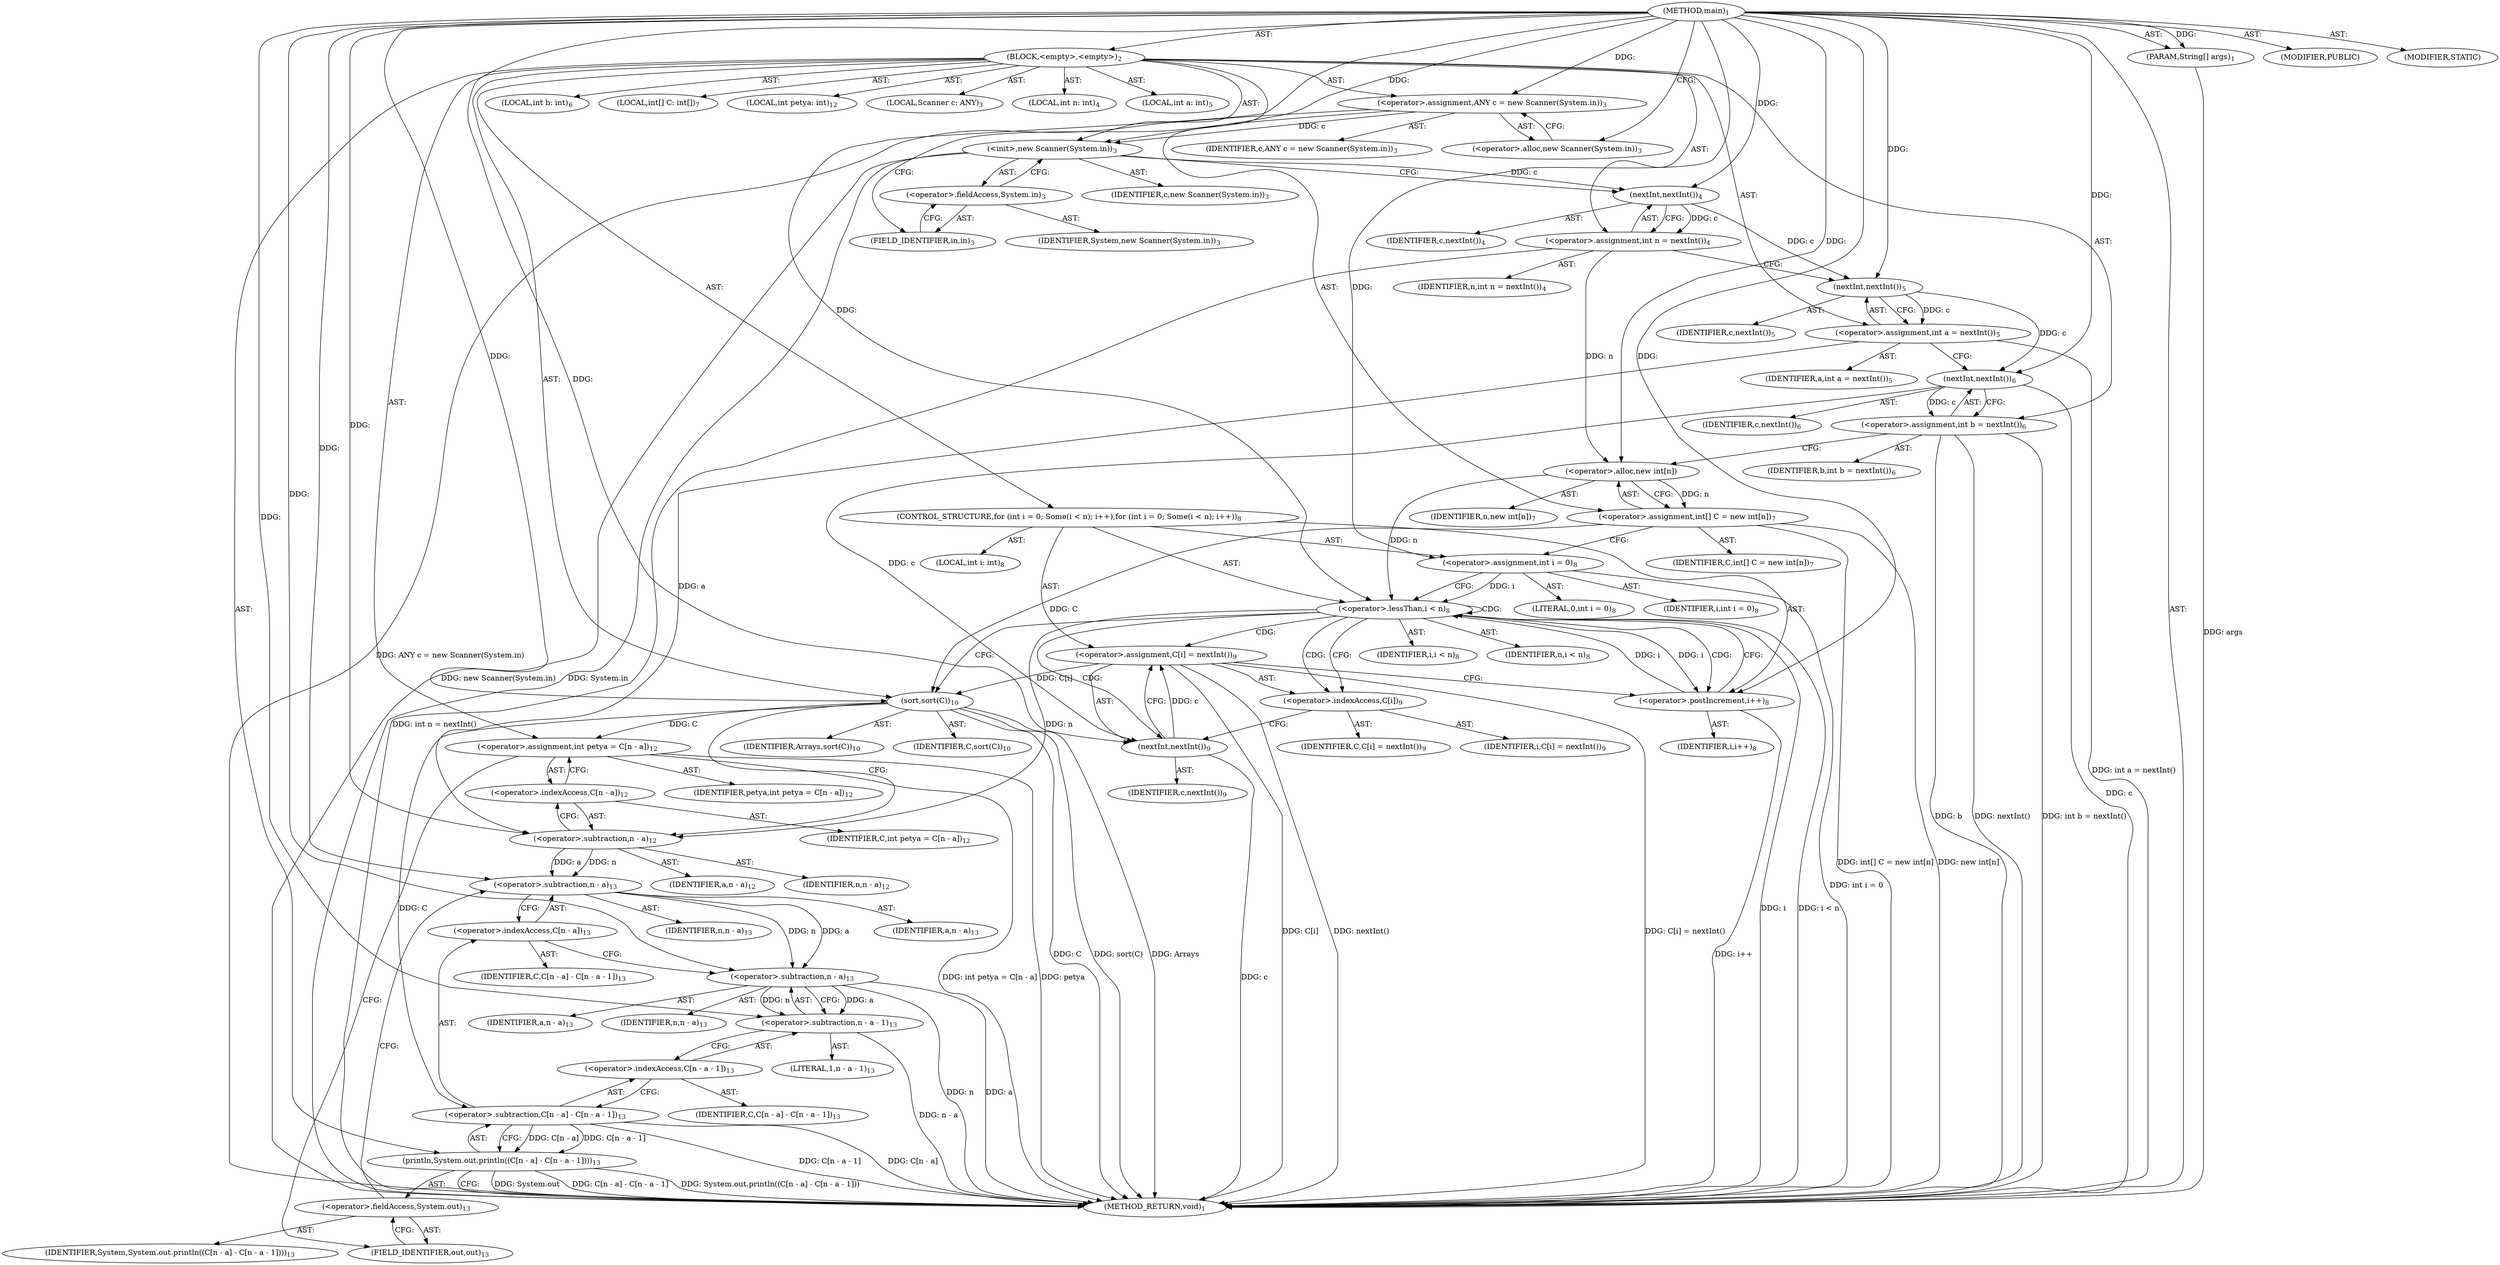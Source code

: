 digraph "main" {  
"19" [label = <(METHOD,main)<SUB>1</SUB>> ]
"20" [label = <(PARAM,String[] args)<SUB>1</SUB>> ]
"21" [label = <(BLOCK,&lt;empty&gt;,&lt;empty&gt;)<SUB>2</SUB>> ]
"4" [label = <(LOCAL,Scanner c: ANY)<SUB>3</SUB>> ]
"22" [label = <(&lt;operator&gt;.assignment,ANY c = new Scanner(System.in))<SUB>3</SUB>> ]
"23" [label = <(IDENTIFIER,c,ANY c = new Scanner(System.in))<SUB>3</SUB>> ]
"24" [label = <(&lt;operator&gt;.alloc,new Scanner(System.in))<SUB>3</SUB>> ]
"25" [label = <(&lt;init&gt;,new Scanner(System.in))<SUB>3</SUB>> ]
"3" [label = <(IDENTIFIER,c,new Scanner(System.in))<SUB>3</SUB>> ]
"26" [label = <(&lt;operator&gt;.fieldAccess,System.in)<SUB>3</SUB>> ]
"27" [label = <(IDENTIFIER,System,new Scanner(System.in))<SUB>3</SUB>> ]
"28" [label = <(FIELD_IDENTIFIER,in,in)<SUB>3</SUB>> ]
"29" [label = <(LOCAL,int n: int)<SUB>4</SUB>> ]
"30" [label = <(&lt;operator&gt;.assignment,int n = nextInt())<SUB>4</SUB>> ]
"31" [label = <(IDENTIFIER,n,int n = nextInt())<SUB>4</SUB>> ]
"32" [label = <(nextInt,nextInt())<SUB>4</SUB>> ]
"33" [label = <(IDENTIFIER,c,nextInt())<SUB>4</SUB>> ]
"34" [label = <(LOCAL,int a: int)<SUB>5</SUB>> ]
"35" [label = <(&lt;operator&gt;.assignment,int a = nextInt())<SUB>5</SUB>> ]
"36" [label = <(IDENTIFIER,a,int a = nextInt())<SUB>5</SUB>> ]
"37" [label = <(nextInt,nextInt())<SUB>5</SUB>> ]
"38" [label = <(IDENTIFIER,c,nextInt())<SUB>5</SUB>> ]
"39" [label = <(LOCAL,int b: int)<SUB>6</SUB>> ]
"40" [label = <(&lt;operator&gt;.assignment,int b = nextInt())<SUB>6</SUB>> ]
"41" [label = <(IDENTIFIER,b,int b = nextInt())<SUB>6</SUB>> ]
"42" [label = <(nextInt,nextInt())<SUB>6</SUB>> ]
"43" [label = <(IDENTIFIER,c,nextInt())<SUB>6</SUB>> ]
"44" [label = <(LOCAL,int[] C: int[])<SUB>7</SUB>> ]
"45" [label = <(&lt;operator&gt;.assignment,int[] C = new int[n])<SUB>7</SUB>> ]
"46" [label = <(IDENTIFIER,C,int[] C = new int[n])<SUB>7</SUB>> ]
"47" [label = <(&lt;operator&gt;.alloc,new int[n])> ]
"48" [label = <(IDENTIFIER,n,new int[n])<SUB>7</SUB>> ]
"49" [label = <(CONTROL_STRUCTURE,for (int i = 0; Some(i &lt; n); i++),for (int i = 0; Some(i &lt; n); i++))<SUB>8</SUB>> ]
"50" [label = <(LOCAL,int i: int)<SUB>8</SUB>> ]
"51" [label = <(&lt;operator&gt;.assignment,int i = 0)<SUB>8</SUB>> ]
"52" [label = <(IDENTIFIER,i,int i = 0)<SUB>8</SUB>> ]
"53" [label = <(LITERAL,0,int i = 0)<SUB>8</SUB>> ]
"54" [label = <(&lt;operator&gt;.lessThan,i &lt; n)<SUB>8</SUB>> ]
"55" [label = <(IDENTIFIER,i,i &lt; n)<SUB>8</SUB>> ]
"56" [label = <(IDENTIFIER,n,i &lt; n)<SUB>8</SUB>> ]
"57" [label = <(&lt;operator&gt;.postIncrement,i++)<SUB>8</SUB>> ]
"58" [label = <(IDENTIFIER,i,i++)<SUB>8</SUB>> ]
"59" [label = <(&lt;operator&gt;.assignment,C[i] = nextInt())<SUB>9</SUB>> ]
"60" [label = <(&lt;operator&gt;.indexAccess,C[i])<SUB>9</SUB>> ]
"61" [label = <(IDENTIFIER,C,C[i] = nextInt())<SUB>9</SUB>> ]
"62" [label = <(IDENTIFIER,i,C[i] = nextInt())<SUB>9</SUB>> ]
"63" [label = <(nextInt,nextInt())<SUB>9</SUB>> ]
"64" [label = <(IDENTIFIER,c,nextInt())<SUB>9</SUB>> ]
"65" [label = <(sort,sort(C))<SUB>10</SUB>> ]
"66" [label = <(IDENTIFIER,Arrays,sort(C))<SUB>10</SUB>> ]
"67" [label = <(IDENTIFIER,C,sort(C))<SUB>10</SUB>> ]
"68" [label = <(LOCAL,int petya: int)<SUB>12</SUB>> ]
"69" [label = <(&lt;operator&gt;.assignment,int petya = C[n - a])<SUB>12</SUB>> ]
"70" [label = <(IDENTIFIER,petya,int petya = C[n - a])<SUB>12</SUB>> ]
"71" [label = <(&lt;operator&gt;.indexAccess,C[n - a])<SUB>12</SUB>> ]
"72" [label = <(IDENTIFIER,C,int petya = C[n - a])<SUB>12</SUB>> ]
"73" [label = <(&lt;operator&gt;.subtraction,n - a)<SUB>12</SUB>> ]
"74" [label = <(IDENTIFIER,n,n - a)<SUB>12</SUB>> ]
"75" [label = <(IDENTIFIER,a,n - a)<SUB>12</SUB>> ]
"76" [label = <(println,System.out.println((C[n - a] - C[n - a - 1])))<SUB>13</SUB>> ]
"77" [label = <(&lt;operator&gt;.fieldAccess,System.out)<SUB>13</SUB>> ]
"78" [label = <(IDENTIFIER,System,System.out.println((C[n - a] - C[n - a - 1])))<SUB>13</SUB>> ]
"79" [label = <(FIELD_IDENTIFIER,out,out)<SUB>13</SUB>> ]
"80" [label = <(&lt;operator&gt;.subtraction,C[n - a] - C[n - a - 1])<SUB>13</SUB>> ]
"81" [label = <(&lt;operator&gt;.indexAccess,C[n - a])<SUB>13</SUB>> ]
"82" [label = <(IDENTIFIER,C,C[n - a] - C[n - a - 1])<SUB>13</SUB>> ]
"83" [label = <(&lt;operator&gt;.subtraction,n - a)<SUB>13</SUB>> ]
"84" [label = <(IDENTIFIER,n,n - a)<SUB>13</SUB>> ]
"85" [label = <(IDENTIFIER,a,n - a)<SUB>13</SUB>> ]
"86" [label = <(&lt;operator&gt;.indexAccess,C[n - a - 1])<SUB>13</SUB>> ]
"87" [label = <(IDENTIFIER,C,C[n - a] - C[n - a - 1])<SUB>13</SUB>> ]
"88" [label = <(&lt;operator&gt;.subtraction,n - a - 1)<SUB>13</SUB>> ]
"89" [label = <(&lt;operator&gt;.subtraction,n - a)<SUB>13</SUB>> ]
"90" [label = <(IDENTIFIER,n,n - a)<SUB>13</SUB>> ]
"91" [label = <(IDENTIFIER,a,n - a)<SUB>13</SUB>> ]
"92" [label = <(LITERAL,1,n - a - 1)<SUB>13</SUB>> ]
"93" [label = <(MODIFIER,PUBLIC)> ]
"94" [label = <(MODIFIER,STATIC)> ]
"95" [label = <(METHOD_RETURN,void)<SUB>1</SUB>> ]
  "19" -> "20"  [ label = "AST: "] 
  "19" -> "21"  [ label = "AST: "] 
  "19" -> "93"  [ label = "AST: "] 
  "19" -> "94"  [ label = "AST: "] 
  "19" -> "95"  [ label = "AST: "] 
  "21" -> "4"  [ label = "AST: "] 
  "21" -> "22"  [ label = "AST: "] 
  "21" -> "25"  [ label = "AST: "] 
  "21" -> "29"  [ label = "AST: "] 
  "21" -> "30"  [ label = "AST: "] 
  "21" -> "34"  [ label = "AST: "] 
  "21" -> "35"  [ label = "AST: "] 
  "21" -> "39"  [ label = "AST: "] 
  "21" -> "40"  [ label = "AST: "] 
  "21" -> "44"  [ label = "AST: "] 
  "21" -> "45"  [ label = "AST: "] 
  "21" -> "49"  [ label = "AST: "] 
  "21" -> "65"  [ label = "AST: "] 
  "21" -> "68"  [ label = "AST: "] 
  "21" -> "69"  [ label = "AST: "] 
  "21" -> "76"  [ label = "AST: "] 
  "22" -> "23"  [ label = "AST: "] 
  "22" -> "24"  [ label = "AST: "] 
  "25" -> "3"  [ label = "AST: "] 
  "25" -> "26"  [ label = "AST: "] 
  "26" -> "27"  [ label = "AST: "] 
  "26" -> "28"  [ label = "AST: "] 
  "30" -> "31"  [ label = "AST: "] 
  "30" -> "32"  [ label = "AST: "] 
  "32" -> "33"  [ label = "AST: "] 
  "35" -> "36"  [ label = "AST: "] 
  "35" -> "37"  [ label = "AST: "] 
  "37" -> "38"  [ label = "AST: "] 
  "40" -> "41"  [ label = "AST: "] 
  "40" -> "42"  [ label = "AST: "] 
  "42" -> "43"  [ label = "AST: "] 
  "45" -> "46"  [ label = "AST: "] 
  "45" -> "47"  [ label = "AST: "] 
  "47" -> "48"  [ label = "AST: "] 
  "49" -> "50"  [ label = "AST: "] 
  "49" -> "51"  [ label = "AST: "] 
  "49" -> "54"  [ label = "AST: "] 
  "49" -> "57"  [ label = "AST: "] 
  "49" -> "59"  [ label = "AST: "] 
  "51" -> "52"  [ label = "AST: "] 
  "51" -> "53"  [ label = "AST: "] 
  "54" -> "55"  [ label = "AST: "] 
  "54" -> "56"  [ label = "AST: "] 
  "57" -> "58"  [ label = "AST: "] 
  "59" -> "60"  [ label = "AST: "] 
  "59" -> "63"  [ label = "AST: "] 
  "60" -> "61"  [ label = "AST: "] 
  "60" -> "62"  [ label = "AST: "] 
  "63" -> "64"  [ label = "AST: "] 
  "65" -> "66"  [ label = "AST: "] 
  "65" -> "67"  [ label = "AST: "] 
  "69" -> "70"  [ label = "AST: "] 
  "69" -> "71"  [ label = "AST: "] 
  "71" -> "72"  [ label = "AST: "] 
  "71" -> "73"  [ label = "AST: "] 
  "73" -> "74"  [ label = "AST: "] 
  "73" -> "75"  [ label = "AST: "] 
  "76" -> "77"  [ label = "AST: "] 
  "76" -> "80"  [ label = "AST: "] 
  "77" -> "78"  [ label = "AST: "] 
  "77" -> "79"  [ label = "AST: "] 
  "80" -> "81"  [ label = "AST: "] 
  "80" -> "86"  [ label = "AST: "] 
  "81" -> "82"  [ label = "AST: "] 
  "81" -> "83"  [ label = "AST: "] 
  "83" -> "84"  [ label = "AST: "] 
  "83" -> "85"  [ label = "AST: "] 
  "86" -> "87"  [ label = "AST: "] 
  "86" -> "88"  [ label = "AST: "] 
  "88" -> "89"  [ label = "AST: "] 
  "88" -> "92"  [ label = "AST: "] 
  "89" -> "90"  [ label = "AST: "] 
  "89" -> "91"  [ label = "AST: "] 
  "22" -> "28"  [ label = "CFG: "] 
  "25" -> "32"  [ label = "CFG: "] 
  "30" -> "37"  [ label = "CFG: "] 
  "35" -> "42"  [ label = "CFG: "] 
  "40" -> "47"  [ label = "CFG: "] 
  "45" -> "51"  [ label = "CFG: "] 
  "65" -> "73"  [ label = "CFG: "] 
  "69" -> "79"  [ label = "CFG: "] 
  "76" -> "95"  [ label = "CFG: "] 
  "24" -> "22"  [ label = "CFG: "] 
  "26" -> "25"  [ label = "CFG: "] 
  "32" -> "30"  [ label = "CFG: "] 
  "37" -> "35"  [ label = "CFG: "] 
  "42" -> "40"  [ label = "CFG: "] 
  "47" -> "45"  [ label = "CFG: "] 
  "51" -> "54"  [ label = "CFG: "] 
  "54" -> "60"  [ label = "CFG: "] 
  "54" -> "65"  [ label = "CFG: "] 
  "57" -> "54"  [ label = "CFG: "] 
  "59" -> "57"  [ label = "CFG: "] 
  "71" -> "69"  [ label = "CFG: "] 
  "77" -> "83"  [ label = "CFG: "] 
  "80" -> "76"  [ label = "CFG: "] 
  "28" -> "26"  [ label = "CFG: "] 
  "60" -> "63"  [ label = "CFG: "] 
  "63" -> "59"  [ label = "CFG: "] 
  "73" -> "71"  [ label = "CFG: "] 
  "79" -> "77"  [ label = "CFG: "] 
  "81" -> "89"  [ label = "CFG: "] 
  "86" -> "80"  [ label = "CFG: "] 
  "83" -> "81"  [ label = "CFG: "] 
  "88" -> "86"  [ label = "CFG: "] 
  "89" -> "88"  [ label = "CFG: "] 
  "19" -> "24"  [ label = "CFG: "] 
  "20" -> "95"  [ label = "DDG: args"] 
  "22" -> "95"  [ label = "DDG: ANY c = new Scanner(System.in)"] 
  "25" -> "95"  [ label = "DDG: System.in"] 
  "25" -> "95"  [ label = "DDG: new Scanner(System.in)"] 
  "30" -> "95"  [ label = "DDG: int n = nextInt()"] 
  "35" -> "95"  [ label = "DDG: int a = nextInt()"] 
  "40" -> "95"  [ label = "DDG: b"] 
  "42" -> "95"  [ label = "DDG: c"] 
  "40" -> "95"  [ label = "DDG: nextInt()"] 
  "40" -> "95"  [ label = "DDG: int b = nextInt()"] 
  "45" -> "95"  [ label = "DDG: new int[n]"] 
  "45" -> "95"  [ label = "DDG: int[] C = new int[n]"] 
  "51" -> "95"  [ label = "DDG: int i = 0"] 
  "54" -> "95"  [ label = "DDG: i"] 
  "54" -> "95"  [ label = "DDG: i &lt; n"] 
  "65" -> "95"  [ label = "DDG: C"] 
  "65" -> "95"  [ label = "DDG: sort(C)"] 
  "69" -> "95"  [ label = "DDG: petya"] 
  "69" -> "95"  [ label = "DDG: int petya = C[n - a]"] 
  "76" -> "95"  [ label = "DDG: System.out"] 
  "80" -> "95"  [ label = "DDG: C[n - a]"] 
  "89" -> "95"  [ label = "DDG: n"] 
  "89" -> "95"  [ label = "DDG: a"] 
  "88" -> "95"  [ label = "DDG: n - a"] 
  "80" -> "95"  [ label = "DDG: C[n - a - 1]"] 
  "76" -> "95"  [ label = "DDG: C[n - a] - C[n - a - 1]"] 
  "76" -> "95"  [ label = "DDG: System.out.println((C[n - a] - C[n - a - 1]))"] 
  "59" -> "95"  [ label = "DDG: C[i]"] 
  "63" -> "95"  [ label = "DDG: c"] 
  "59" -> "95"  [ label = "DDG: nextInt()"] 
  "59" -> "95"  [ label = "DDG: C[i] = nextInt()"] 
  "57" -> "95"  [ label = "DDG: i++"] 
  "65" -> "95"  [ label = "DDG: Arrays"] 
  "19" -> "20"  [ label = "DDG: "] 
  "19" -> "22"  [ label = "DDG: "] 
  "32" -> "30"  [ label = "DDG: c"] 
  "37" -> "35"  [ label = "DDG: c"] 
  "42" -> "40"  [ label = "DDG: c"] 
  "47" -> "45"  [ label = "DDG: n"] 
  "65" -> "69"  [ label = "DDG: C"] 
  "22" -> "25"  [ label = "DDG: c"] 
  "19" -> "25"  [ label = "DDG: "] 
  "19" -> "51"  [ label = "DDG: "] 
  "63" -> "59"  [ label = "DDG: c"] 
  "19" -> "65"  [ label = "DDG: "] 
  "45" -> "65"  [ label = "DDG: C"] 
  "59" -> "65"  [ label = "DDG: C[i]"] 
  "80" -> "76"  [ label = "DDG: C[n - a]"] 
  "80" -> "76"  [ label = "DDG: C[n - a - 1]"] 
  "25" -> "32"  [ label = "DDG: c"] 
  "19" -> "32"  [ label = "DDG: "] 
  "32" -> "37"  [ label = "DDG: c"] 
  "19" -> "37"  [ label = "DDG: "] 
  "37" -> "42"  [ label = "DDG: c"] 
  "19" -> "42"  [ label = "DDG: "] 
  "30" -> "47"  [ label = "DDG: n"] 
  "19" -> "47"  [ label = "DDG: "] 
  "51" -> "54"  [ label = "DDG: i"] 
  "57" -> "54"  [ label = "DDG: i"] 
  "19" -> "54"  [ label = "DDG: "] 
  "47" -> "54"  [ label = "DDG: n"] 
  "54" -> "57"  [ label = "DDG: i"] 
  "19" -> "57"  [ label = "DDG: "] 
  "65" -> "80"  [ label = "DDG: C"] 
  "42" -> "63"  [ label = "DDG: c"] 
  "19" -> "63"  [ label = "DDG: "] 
  "54" -> "73"  [ label = "DDG: n"] 
  "19" -> "73"  [ label = "DDG: "] 
  "35" -> "73"  [ label = "DDG: a"] 
  "73" -> "83"  [ label = "DDG: n"] 
  "19" -> "83"  [ label = "DDG: "] 
  "73" -> "83"  [ label = "DDG: a"] 
  "89" -> "88"  [ label = "DDG: n"] 
  "89" -> "88"  [ label = "DDG: a"] 
  "19" -> "88"  [ label = "DDG: "] 
  "83" -> "89"  [ label = "DDG: n"] 
  "19" -> "89"  [ label = "DDG: "] 
  "83" -> "89"  [ label = "DDG: a"] 
  "54" -> "60"  [ label = "CDG: "] 
  "54" -> "59"  [ label = "CDG: "] 
  "54" -> "57"  [ label = "CDG: "] 
  "54" -> "54"  [ label = "CDG: "] 
  "54" -> "63"  [ label = "CDG: "] 
}
